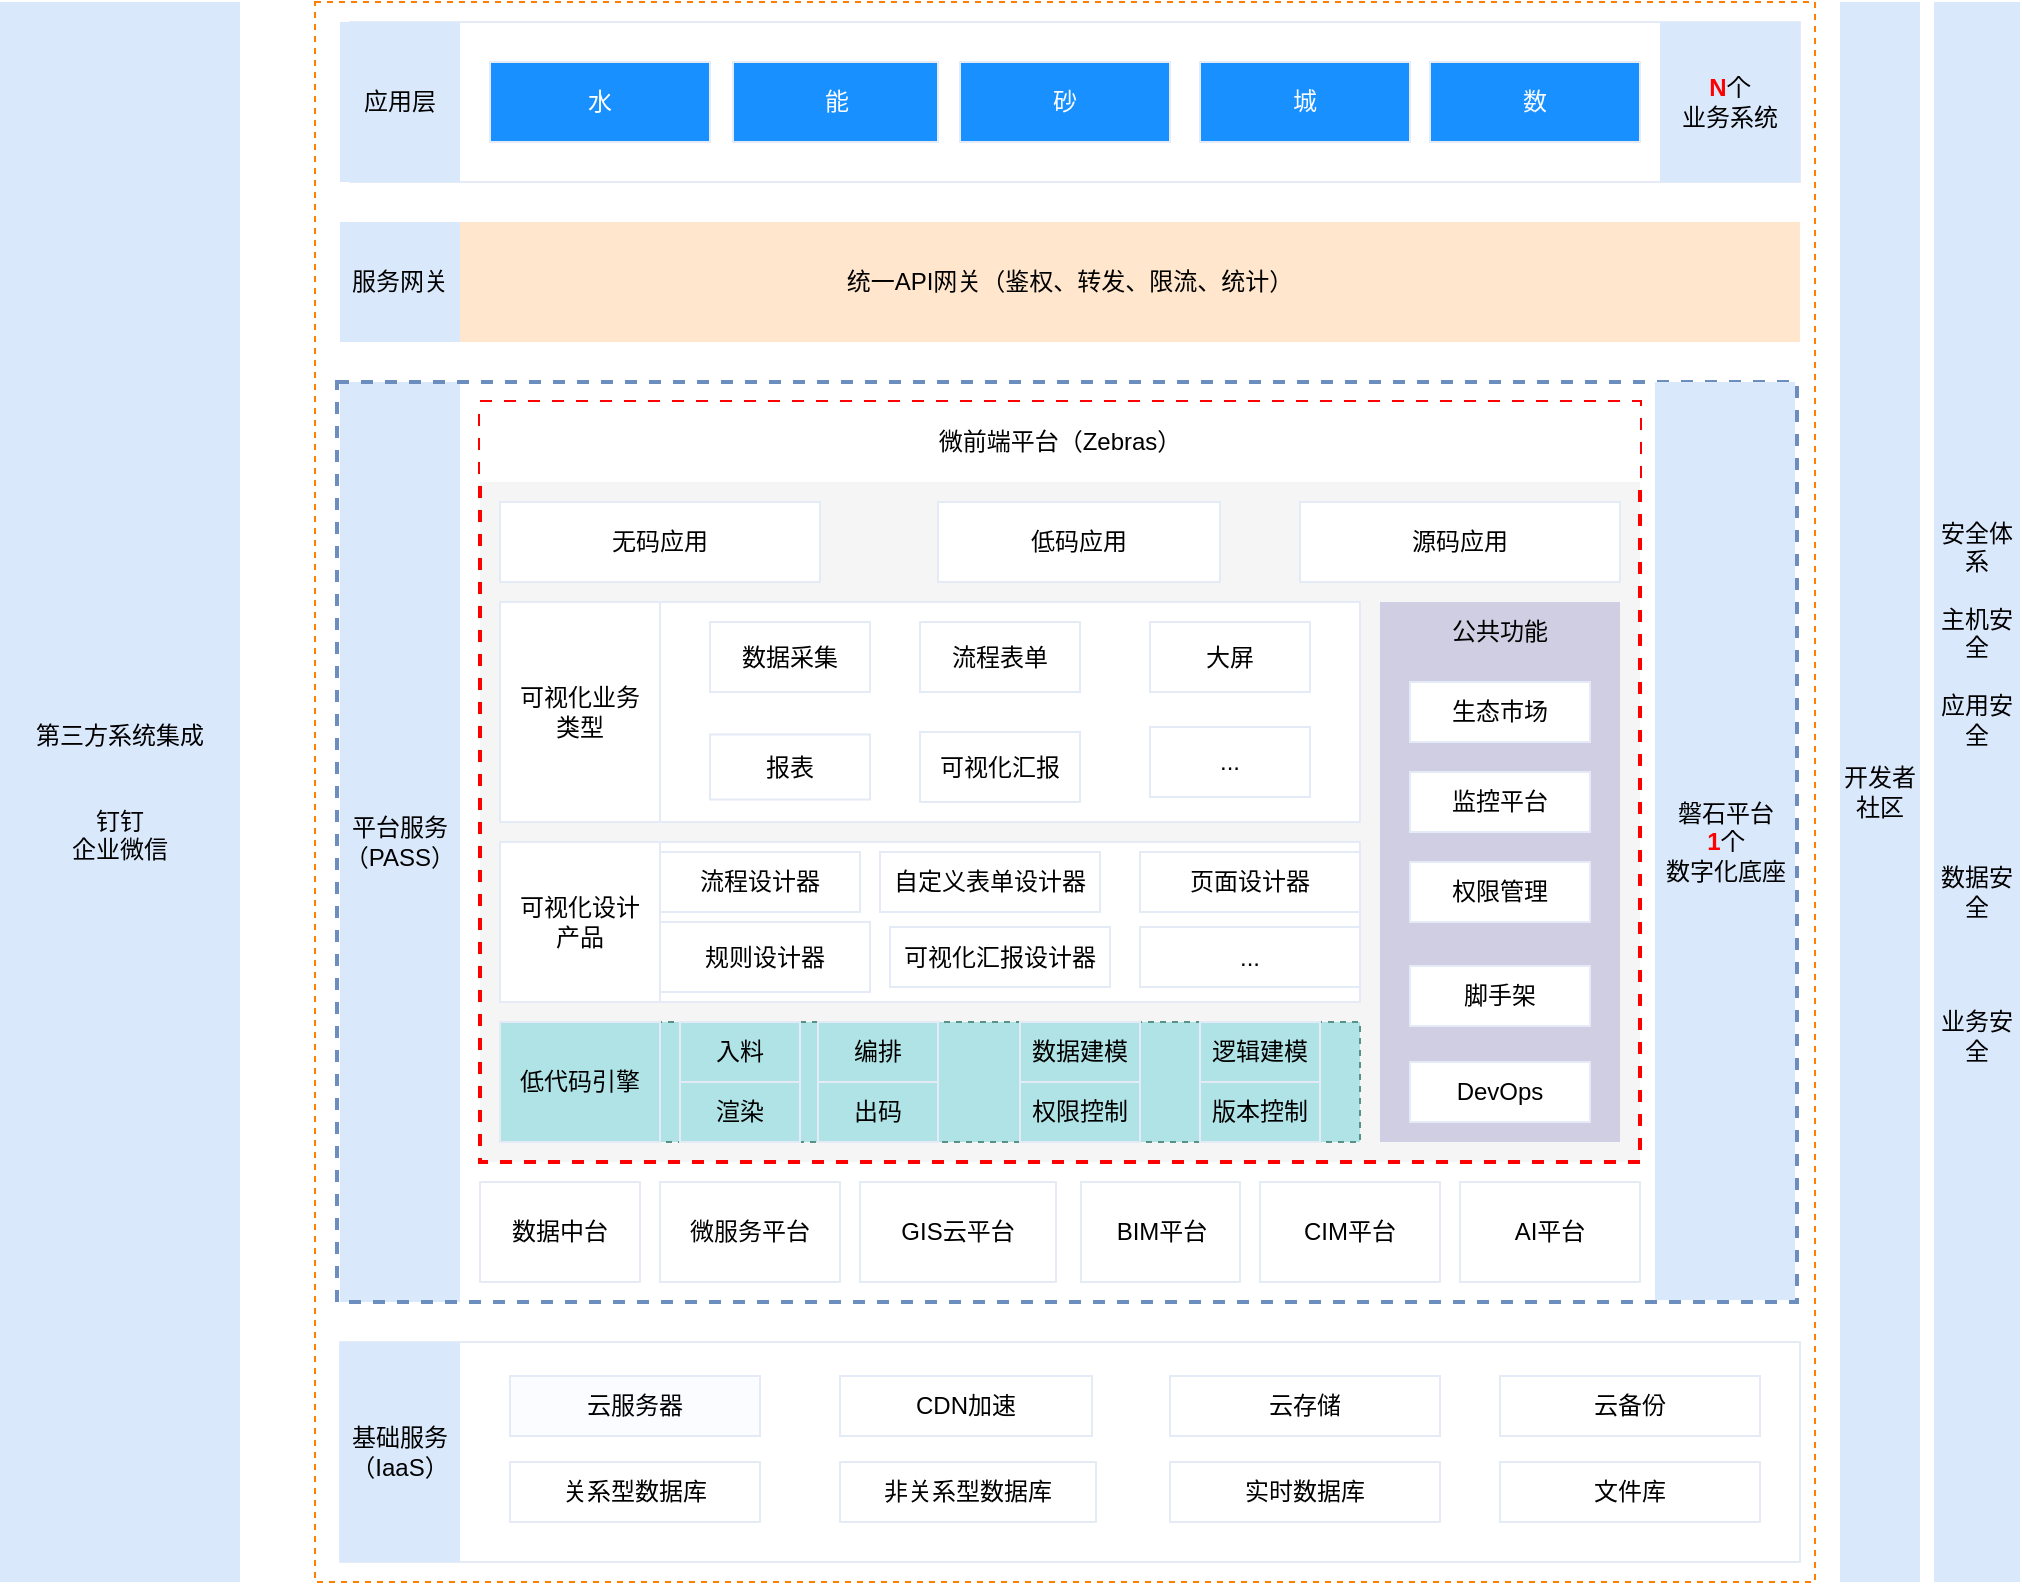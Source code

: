 <mxfile version="24.0.7" type="github">
  <diagram name="第 1 页" id="iJ_StzI4RyBcfN-M5i3P">
    <mxGraphModel dx="2261" dy="790" grid="1" gridSize="10" guides="1" tooltips="1" connect="1" arrows="1" fold="1" page="1" pageScale="1" pageWidth="827" pageHeight="1169" math="0" shadow="0">
      <root>
        <mxCell id="0" />
        <mxCell id="1" parent="0" />
        <mxCell id="yf16CdO8YpfE5HRmcU5y-32" value="平台服务&lt;div&gt;（PASS）&lt;/div&gt;" style="rounded=0;whiteSpace=wrap;html=1;fillColor=#dae8fc;strokeColor=none;" parent="1" vertex="1">
          <mxGeometry x="30" y="310" width="60" height="460" as="geometry" />
        </mxCell>
        <mxCell id="yf16CdO8YpfE5HRmcU5y-1" value="" style="rounded=0;whiteSpace=wrap;html=1;fillColor=none;dashed=1;strokeColor=#FF8000;" parent="1" vertex="1">
          <mxGeometry x="17.5" y="120" width="750" height="790" as="geometry" />
        </mxCell>
        <mxCell id="yf16CdO8YpfE5HRmcU5y-2" value="第三方系统集成&lt;div&gt;&lt;br&gt;&lt;/div&gt;&lt;div&gt;&lt;br&gt;&lt;/div&gt;&lt;div&gt;钉钉&lt;/div&gt;&lt;div&gt;企业微信&lt;/div&gt;" style="rounded=0;whiteSpace=wrap;html=1;fillColor=#dae8fc;strokeColor=none;" parent="1" vertex="1">
          <mxGeometry x="-140" y="120" width="120" height="790" as="geometry" />
        </mxCell>
        <mxCell id="yf16CdO8YpfE5HRmcU5y-3" value="" style="rounded=0;whiteSpace=wrap;html=1;strokeColor=#E4EBF7;" parent="1" vertex="1">
          <mxGeometry x="35" y="130" width="725" height="80" as="geometry" />
        </mxCell>
        <mxCell id="yf16CdO8YpfE5HRmcU5y-6" value="" style="rounded=0;whiteSpace=wrap;html=1;strokeColor=#E4EBF7;" parent="1" vertex="1">
          <mxGeometry x="30" y="790" width="730" height="110" as="geometry" />
        </mxCell>
        <mxCell id="yf16CdO8YpfE5HRmcU5y-7" value="开发者社区" style="rounded=0;whiteSpace=wrap;html=1;fillColor=#dae8fc;strokeColor=none;" parent="1" vertex="1">
          <mxGeometry x="780" y="120" width="40" height="790" as="geometry" />
        </mxCell>
        <mxCell id="yf16CdO8YpfE5HRmcU5y-8" value="安全体系&lt;div&gt;&lt;br&gt;&lt;/div&gt;&lt;div&gt;主机安全&lt;/div&gt;&lt;div&gt;&lt;br&gt;&lt;/div&gt;&lt;div&gt;应用安全&lt;/div&gt;&lt;div&gt;&lt;br&gt;&lt;/div&gt;&lt;div&gt;&lt;br&gt;&lt;/div&gt;&lt;div&gt;&lt;br&gt;&lt;/div&gt;&lt;div&gt;&lt;br&gt;&lt;/div&gt;&lt;div&gt;数据安全&lt;/div&gt;&lt;div&gt;&lt;br&gt;&lt;/div&gt;&lt;div&gt;&lt;br&gt;&lt;/div&gt;&lt;div&gt;&lt;br&gt;&lt;/div&gt;&lt;div&gt;业务安全&lt;/div&gt;" style="rounded=0;whiteSpace=wrap;html=1;fillColor=#dae8fc;strokeColor=none;" parent="1" vertex="1">
          <mxGeometry x="827" y="120" width="43" height="790" as="geometry" />
        </mxCell>
        <mxCell id="yf16CdO8YpfE5HRmcU5y-9" value="基础服务&lt;div&gt;（IaaS）&lt;/div&gt;" style="rounded=0;whiteSpace=wrap;html=1;fillColor=#dae8fc;strokeColor=none;" parent="1" vertex="1">
          <mxGeometry x="30" y="790" width="60" height="110" as="geometry" />
        </mxCell>
        <mxCell id="yf16CdO8YpfE5HRmcU5y-11" value="云服务器" style="rounded=0;whiteSpace=wrap;html=1;fillColor=#FAFCFF;strokeColor=#E4EBF7;" parent="1" vertex="1">
          <mxGeometry x="115" y="807" width="125" height="30" as="geometry" />
        </mxCell>
        <mxCell id="yf16CdO8YpfE5HRmcU5y-12" value="CDN加速" style="rounded=0;whiteSpace=wrap;html=1;strokeColor=#E4EBF7;" parent="1" vertex="1">
          <mxGeometry x="280" y="807" width="126" height="30" as="geometry" />
        </mxCell>
        <mxCell id="yf16CdO8YpfE5HRmcU5y-13" value="云存储" style="rounded=0;whiteSpace=wrap;html=1;strokeColor=#E4EBF7;" parent="1" vertex="1">
          <mxGeometry x="445" y="807" width="135" height="30" as="geometry" />
        </mxCell>
        <mxCell id="yf16CdO8YpfE5HRmcU5y-14" value="云备份" style="rounded=0;whiteSpace=wrap;html=1;strokeColor=#E4EBF7;" parent="1" vertex="1">
          <mxGeometry x="610" y="807" width="130" height="30" as="geometry" />
        </mxCell>
        <mxCell id="yf16CdO8YpfE5HRmcU5y-15" value="关系型数据库" style="rounded=0;whiteSpace=wrap;html=1;strokeColor=#E4EBF7;" parent="1" vertex="1">
          <mxGeometry x="115" y="850" width="125" height="30" as="geometry" />
        </mxCell>
        <mxCell id="yf16CdO8YpfE5HRmcU5y-16" value="非关系型数据库" style="rounded=0;whiteSpace=wrap;html=1;strokeColor=#E4EBF7;" parent="1" vertex="1">
          <mxGeometry x="280" y="850" width="128" height="30" as="geometry" />
        </mxCell>
        <mxCell id="yf16CdO8YpfE5HRmcU5y-17" value="实时数据库" style="rounded=0;whiteSpace=wrap;html=1;strokeColor=#E4EBF7;" parent="1" vertex="1">
          <mxGeometry x="445" y="850" width="135" height="30" as="geometry" />
        </mxCell>
        <mxCell id="yf16CdO8YpfE5HRmcU5y-18" value="文件库" style="rounded=0;whiteSpace=wrap;html=1;strokeColor=#E4EBF7;" parent="1" vertex="1">
          <mxGeometry x="610" y="850" width="130" height="30" as="geometry" />
        </mxCell>
        <mxCell id="yf16CdO8YpfE5HRmcU5y-30" value="&lt;div&gt;应用层&lt;/div&gt;" style="rounded=0;whiteSpace=wrap;html=1;fillColor=#dae8fc;strokeColor=none;" parent="1" vertex="1">
          <mxGeometry x="30" y="130" width="60" height="80" as="geometry" />
        </mxCell>
        <mxCell id="yf16CdO8YpfE5HRmcU5y-31" value="" style="rounded=0;whiteSpace=wrap;html=1;strokeColor=#6c8ebf;fillColor=none;dashed=1;strokeWidth=2;" parent="1" vertex="1">
          <mxGeometry x="28.5" y="310" width="730" height="460" as="geometry" />
        </mxCell>
        <mxCell id="yf16CdO8YpfE5HRmcU5y-33" value="统一API网关（鉴权、转发、限流、统计）" style="rounded=0;whiteSpace=wrap;html=1;strokeColor=none;fillColor=#ffe6cc;" parent="1" vertex="1">
          <mxGeometry x="30" y="230" width="730" height="60" as="geometry" />
        </mxCell>
        <mxCell id="yf16CdO8YpfE5HRmcU5y-34" value="&lt;div&gt;服务网关&lt;/div&gt;" style="rounded=0;whiteSpace=wrap;html=1;fillColor=#dae8fc;strokeColor=none;" parent="1" vertex="1">
          <mxGeometry x="30" y="230" width="60" height="60" as="geometry" />
        </mxCell>
        <mxCell id="yf16CdO8YpfE5HRmcU5y-35" value="水" style="rounded=0;whiteSpace=wrap;html=1;fillColor=#1890ff;fontColor=#ffffff;strokeColor=#E4EBF7;" parent="1" vertex="1">
          <mxGeometry x="105" y="150" width="110" height="40" as="geometry" />
        </mxCell>
        <mxCell id="yf16CdO8YpfE5HRmcU5y-40" value="&lt;div&gt;&lt;font color=&quot;#ff0000&quot;&gt;&lt;b&gt;N&lt;/b&gt;&lt;/font&gt;个&lt;/div&gt;&lt;div&gt;业务系统&lt;/div&gt;" style="rounded=0;whiteSpace=wrap;html=1;strokeColor=none;fillColor=#dae8fc;" parent="1" vertex="1">
          <mxGeometry x="690" y="130" width="70" height="80" as="geometry" />
        </mxCell>
        <mxCell id="yf16CdO8YpfE5HRmcU5y-42" value="微服务平台" style="rounded=0;whiteSpace=wrap;html=1;strokeColor=#E4EBF7;" parent="1" vertex="1">
          <mxGeometry x="190" y="710" width="90" height="50" as="geometry" />
        </mxCell>
        <mxCell id="yf16CdO8YpfE5HRmcU5y-43" value="数据中台" style="rounded=0;whiteSpace=wrap;html=1;strokeColor=#E4EBF7;" parent="1" vertex="1">
          <mxGeometry x="100" y="710" width="80" height="50" as="geometry" />
        </mxCell>
        <mxCell id="yf16CdO8YpfE5HRmcU5y-44" value="" style="rounded=0;whiteSpace=wrap;html=1;fillColor=#f5f5f5;dashed=1;strokeColor=#FF0000;strokeWidth=2;fontColor=#333333;" parent="1" vertex="1">
          <mxGeometry x="100" y="320" width="580" height="380" as="geometry" />
        </mxCell>
        <mxCell id="yf16CdO8YpfE5HRmcU5y-47" value="微前端平台（Zebras）" style="rounded=0;whiteSpace=wrap;html=1;strokeColor=none;" parent="1" vertex="1">
          <mxGeometry x="100" y="320" width="580" height="40" as="geometry" />
        </mxCell>
        <mxCell id="yf16CdO8YpfE5HRmcU5y-48" value="&lt;div&gt;&lt;br&gt;&lt;/div&gt;" style="rounded=0;whiteSpace=wrap;html=1;strokeColor=none;fillColor=#d0cee2;" parent="1" vertex="1">
          <mxGeometry x="550" y="420" width="120" height="270" as="geometry" />
        </mxCell>
        <mxCell id="yf16CdO8YpfE5HRmcU5y-49" value="生态市场" style="rounded=0;whiteSpace=wrap;html=1;strokeColor=#E4EBF7;" parent="1" vertex="1">
          <mxGeometry x="565" y="460" width="90" height="30" as="geometry" />
        </mxCell>
        <mxCell id="yf16CdO8YpfE5HRmcU5y-50" value="监控平台" style="rounded=0;whiteSpace=wrap;html=1;strokeColor=#E4EBF7;" parent="1" vertex="1">
          <mxGeometry x="565" y="505" width="90" height="30" as="geometry" />
        </mxCell>
        <mxCell id="yf16CdO8YpfE5HRmcU5y-51" value="权限管理" style="rounded=0;whiteSpace=wrap;html=1;strokeColor=#E4EBF7;" parent="1" vertex="1">
          <mxGeometry x="565" y="550" width="90" height="30" as="geometry" />
        </mxCell>
        <mxCell id="yf16CdO8YpfE5HRmcU5y-52" value="脚手架" style="rounded=0;whiteSpace=wrap;html=1;strokeColor=#E4EBF7;" parent="1" vertex="1">
          <mxGeometry x="565" y="602" width="90" height="30" as="geometry" />
        </mxCell>
        <mxCell id="yf16CdO8YpfE5HRmcU5y-53" value="DevOps" style="rounded=0;whiteSpace=wrap;html=1;strokeColor=#E4EBF7;" parent="1" vertex="1">
          <mxGeometry x="565" y="650" width="90" height="30" as="geometry" />
        </mxCell>
        <mxCell id="yf16CdO8YpfE5HRmcU5y-56" value="公共功能" style="text;html=1;align=center;verticalAlign=middle;whiteSpace=wrap;rounded=0;strokeColor=none;" parent="1" vertex="1">
          <mxGeometry x="565" y="420" width="90" height="30" as="geometry" />
        </mxCell>
        <mxCell id="yf16CdO8YpfE5HRmcU5y-57" value="" style="rounded=0;whiteSpace=wrap;html=1;strokeColor=#589187;fillColor=#b0e3e6;dashed=1;" parent="1" vertex="1">
          <mxGeometry x="110" y="630" width="430" height="60" as="geometry" />
        </mxCell>
        <mxCell id="yf16CdO8YpfE5HRmcU5y-58" value="" style="rounded=0;whiteSpace=wrap;html=1;strokeColor=#E4EBF7;" parent="1" vertex="1">
          <mxGeometry x="110" y="540" width="430" height="80" as="geometry" />
        </mxCell>
        <mxCell id="yf16CdO8YpfE5HRmcU5y-60" value="自定义表单设计器" style="text;html=1;align=center;verticalAlign=middle;whiteSpace=wrap;rounded=0;strokeColor=#E4EBF7;" parent="1" vertex="1">
          <mxGeometry x="300" y="545" width="110" height="30" as="geometry" />
        </mxCell>
        <mxCell id="yf16CdO8YpfE5HRmcU5y-61" value="页面设计器" style="text;html=1;align=center;verticalAlign=middle;whiteSpace=wrap;rounded=0;strokeColor=#E4EBF7;" parent="1" vertex="1">
          <mxGeometry x="430" y="545" width="110" height="30" as="geometry" />
        </mxCell>
        <mxCell id="yf16CdO8YpfE5HRmcU5y-74" value="" style="rounded=0;whiteSpace=wrap;html=1;strokeColor=#E4EBF7;" parent="1" vertex="1">
          <mxGeometry x="110" y="420" width="430" height="110" as="geometry" />
        </mxCell>
        <mxCell id="yf16CdO8YpfE5HRmcU5y-71" value="无码应用" style="rounded=0;whiteSpace=wrap;html=1;strokeColor=#E4EBF7;" parent="1" vertex="1">
          <mxGeometry x="110" y="370" width="160" height="40" as="geometry" />
        </mxCell>
        <mxCell id="yf16CdO8YpfE5HRmcU5y-72" value="低码应用" style="rounded=0;whiteSpace=wrap;html=1;strokeColor=#E4EBF7;" parent="1" vertex="1">
          <mxGeometry x="329" y="370" width="141" height="40" as="geometry" />
        </mxCell>
        <mxCell id="yf16CdO8YpfE5HRmcU5y-73" value="源码应用" style="rounded=0;whiteSpace=wrap;html=1;strokeColor=#E4EBF7;" parent="1" vertex="1">
          <mxGeometry x="510" y="370" width="160" height="40" as="geometry" />
        </mxCell>
        <mxCell id="yf16CdO8YpfE5HRmcU5y-76" value="低代码引擎" style="rounded=0;whiteSpace=wrap;html=1;strokeColor=#E4EBF7;fillColor=none;" parent="1" vertex="1">
          <mxGeometry x="110" y="630" width="80" height="60" as="geometry" />
        </mxCell>
        <mxCell id="yf16CdO8YpfE5HRmcU5y-80" value="流程设计器" style="text;html=1;align=center;verticalAlign=middle;whiteSpace=wrap;rounded=0;strokeColor=#E4EBF7;" parent="1" vertex="1">
          <mxGeometry x="190" y="545" width="100" height="30" as="geometry" />
        </mxCell>
        <mxCell id="yf16CdO8YpfE5HRmcU5y-85" value="入料" style="text;html=1;align=center;verticalAlign=middle;whiteSpace=wrap;rounded=0;strokeColor=#E4EBF7;" parent="1" vertex="1">
          <mxGeometry x="200" y="630" width="60" height="30" as="geometry" />
        </mxCell>
        <mxCell id="yf16CdO8YpfE5HRmcU5y-86" value="编排" style="text;html=1;align=center;verticalAlign=middle;whiteSpace=wrap;rounded=0;strokeColor=#E4EBF7;" parent="1" vertex="1">
          <mxGeometry x="269" y="630" width="60" height="30" as="geometry" />
        </mxCell>
        <mxCell id="yf16CdO8YpfE5HRmcU5y-87" value="渲染" style="text;html=1;align=center;verticalAlign=middle;whiteSpace=wrap;rounded=0;strokeColor=#E4EBF7;" parent="1" vertex="1">
          <mxGeometry x="200" y="660" width="60" height="30" as="geometry" />
        </mxCell>
        <mxCell id="yf16CdO8YpfE5HRmcU5y-88" value="出码" style="text;html=1;align=center;verticalAlign=middle;whiteSpace=wrap;rounded=0;strokeColor=#E4EBF7;" parent="1" vertex="1">
          <mxGeometry x="269" y="660" width="60" height="30" as="geometry" />
        </mxCell>
        <mxCell id="yf16CdO8YpfE5HRmcU5y-94" value="数据建模" style="text;html=1;align=center;verticalAlign=middle;whiteSpace=wrap;rounded=0;strokeColor=#E4EBF7;" parent="1" vertex="1">
          <mxGeometry x="370" y="630" width="60" height="30" as="geometry" />
        </mxCell>
        <mxCell id="yf16CdO8YpfE5HRmcU5y-95" value="逻辑建模" style="text;html=1;align=center;verticalAlign=middle;whiteSpace=wrap;rounded=0;strokeColor=#E4EBF7;" parent="1" vertex="1">
          <mxGeometry x="460" y="630" width="60" height="30" as="geometry" />
        </mxCell>
        <mxCell id="yf16CdO8YpfE5HRmcU5y-96" value="权限控制" style="text;html=1;align=center;verticalAlign=middle;whiteSpace=wrap;rounded=0;strokeColor=#E4EBF7;" parent="1" vertex="1">
          <mxGeometry x="370" y="660" width="60" height="30" as="geometry" />
        </mxCell>
        <mxCell id="yf16CdO8YpfE5HRmcU5y-97" value="版本控制" style="text;html=1;align=center;verticalAlign=middle;whiteSpace=wrap;rounded=0;strokeColor=#E4EBF7;" parent="1" vertex="1">
          <mxGeometry x="460" y="660" width="60" height="30" as="geometry" />
        </mxCell>
        <mxCell id="yf16CdO8YpfE5HRmcU5y-103" value="报表" style="rounded=0;whiteSpace=wrap;html=1;strokeColor=#E4EBF7;" parent="1" vertex="1">
          <mxGeometry x="215" y="486.25" width="80" height="32.5" as="geometry" />
        </mxCell>
        <mxCell id="yf16CdO8YpfE5HRmcU5y-104" value="可视化汇报" style="rounded=0;whiteSpace=wrap;html=1;strokeColor=#E4EBF7;" parent="1" vertex="1">
          <mxGeometry x="320" y="485" width="80" height="35" as="geometry" />
        </mxCell>
        <mxCell id="yf16CdO8YpfE5HRmcU5y-105" value="数据采集" style="rounded=0;whiteSpace=wrap;html=1;strokeColor=#E4EBF7;" parent="1" vertex="1">
          <mxGeometry x="215" y="430" width="80" height="35" as="geometry" />
        </mxCell>
        <mxCell id="yf16CdO8YpfE5HRmcU5y-106" value="流程表单" style="rounded=0;whiteSpace=wrap;html=1;strokeColor=#E4EBF7;" parent="1" vertex="1">
          <mxGeometry x="320" y="430" width="80" height="35" as="geometry" />
        </mxCell>
        <mxCell id="yf16CdO8YpfE5HRmcU5y-107" value="大屏" style="rounded=0;whiteSpace=wrap;html=1;strokeColor=#E4EBF7;" parent="1" vertex="1">
          <mxGeometry x="435" y="430" width="80" height="35" as="geometry" />
        </mxCell>
        <mxCell id="yf16CdO8YpfE5HRmcU5y-108" value="可视化设计&lt;div&gt;产品&lt;/div&gt;" style="rounded=0;whiteSpace=wrap;html=1;strokeColor=#E4EBF7;" parent="1" vertex="1">
          <mxGeometry x="110" y="540" width="80" height="80" as="geometry" />
        </mxCell>
        <mxCell id="yf16CdO8YpfE5HRmcU5y-110" value="可视化汇报设计器" style="text;html=1;align=center;verticalAlign=middle;whiteSpace=wrap;rounded=0;strokeColor=#E4EBF7;" parent="1" vertex="1">
          <mxGeometry x="305" y="582.5" width="110" height="30" as="geometry" />
        </mxCell>
        <mxCell id="yf16CdO8YpfE5HRmcU5y-111" value="..." style="text;html=1;align=center;verticalAlign=middle;whiteSpace=wrap;rounded=0;strokeColor=#E4EBF7;" parent="1" vertex="1">
          <mxGeometry x="430" y="582.5" width="110" height="30" as="geometry" />
        </mxCell>
        <mxCell id="yf16CdO8YpfE5HRmcU5y-112" value="GIS云平台" style="rounded=0;whiteSpace=wrap;html=1;strokeColor=#E4EBF7;" parent="1" vertex="1">
          <mxGeometry x="290" y="710" width="98" height="50" as="geometry" />
        </mxCell>
        <mxCell id="yf16CdO8YpfE5HRmcU5y-113" value="BIM平台" style="rounded=0;whiteSpace=wrap;html=1;strokeColor=#E4EBF7;" parent="1" vertex="1">
          <mxGeometry x="400.5" y="710" width="79.5" height="50" as="geometry" />
        </mxCell>
        <mxCell id="yf16CdO8YpfE5HRmcU5y-114" value="CIM平台" style="rounded=0;whiteSpace=wrap;html=1;strokeColor=#E4EBF7;" parent="1" vertex="1">
          <mxGeometry x="490" y="710" width="90" height="50" as="geometry" />
        </mxCell>
        <mxCell id="yf16CdO8YpfE5HRmcU5y-115" value="AI平台" style="rounded=0;whiteSpace=wrap;html=1;strokeColor=#E4EBF7;" parent="1" vertex="1">
          <mxGeometry x="590" y="710" width="90" height="50" as="geometry" />
        </mxCell>
        <mxCell id="yf16CdO8YpfE5HRmcU5y-117" value="可视化业务&lt;div&gt;类型&lt;/div&gt;" style="rounded=0;whiteSpace=wrap;html=1;strokeColor=#E4EBF7;" parent="1" vertex="1">
          <mxGeometry x="110" y="420" width="80" height="110" as="geometry" />
        </mxCell>
        <mxCell id="yf16CdO8YpfE5HRmcU5y-119" value="..." style="rounded=0;whiteSpace=wrap;html=1;strokeColor=#E4EBF7;" parent="1" vertex="1">
          <mxGeometry x="435" y="482.5" width="80" height="35" as="geometry" />
        </mxCell>
        <mxCell id="yf16CdO8YpfE5HRmcU5y-122" value="规则设计器" style="text;html=1;align=center;verticalAlign=middle;whiteSpace=wrap;rounded=0;strokeColor=#E4EBF7;" parent="1" vertex="1">
          <mxGeometry x="190" y="580" width="105" height="35" as="geometry" />
        </mxCell>
        <mxCell id="LOaFoYhl8daFjo1XIEyN-4" value="&lt;font color=&quot;#fafcff&quot;&gt;能&lt;/font&gt;" style="rounded=0;whiteSpace=wrap;html=1;fillColor=#1890FF;strokeColor=#E4EBF7;" vertex="1" parent="1">
          <mxGeometry x="226.5" y="150" width="102.5" height="40" as="geometry" />
        </mxCell>
        <mxCell id="LOaFoYhl8daFjo1XIEyN-5" value="&lt;font color=&quot;#fafcff&quot;&gt;砂&lt;/font&gt;" style="rounded=0;whiteSpace=wrap;html=1;fillColor=#1890FF;strokeColor=#E4EBF7;fontColor=#000000;" vertex="1" parent="1">
          <mxGeometry x="340" y="150" width="105" height="40" as="geometry" />
        </mxCell>
        <mxCell id="LOaFoYhl8daFjo1XIEyN-6" value="&lt;font color=&quot;#fafcff&quot;&gt;城&lt;/font&gt;" style="rounded=0;whiteSpace=wrap;html=1;fillColor=#1890FF;strokeColor=#E4EBF7;" vertex="1" parent="1">
          <mxGeometry x="460" y="150" width="105" height="40" as="geometry" />
        </mxCell>
        <mxCell id="LOaFoYhl8daFjo1XIEyN-7" value="&lt;font color=&quot;#f6f9fe&quot;&gt;数&lt;/font&gt;" style="rounded=0;whiteSpace=wrap;html=1;fillColor=#1890FF;strokeColor=#E4EBF7;" vertex="1" parent="1">
          <mxGeometry x="575" y="150" width="105" height="40" as="geometry" />
        </mxCell>
        <mxCell id="yf16CdO8YpfE5HRmcU5y-19" value="磐石平台&lt;div&gt;&lt;font color=&quot;#ff0000&quot;&gt;&lt;b&gt;1&lt;/b&gt;&lt;/font&gt;个&lt;/div&gt;&lt;div&gt;数字化底座&lt;/div&gt;" style="rounded=0;whiteSpace=wrap;html=1;strokeColor=none;fillColor=#dae8fc;" parent="1" vertex="1">
          <mxGeometry x="687.5" y="310" width="70" height="459" as="geometry" />
        </mxCell>
      </root>
    </mxGraphModel>
  </diagram>
</mxfile>
